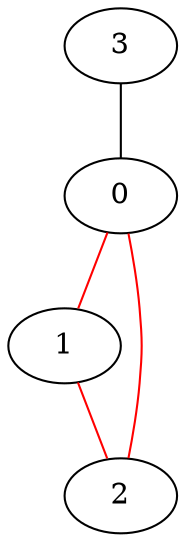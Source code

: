 graph G {
0;
1;
2;
3;
1 -- 2 [color=red]
;
0 -- 2 [color=red]
;
0 -- 1 [color=red]
;
3 -- 0 [color=black]
;
}
